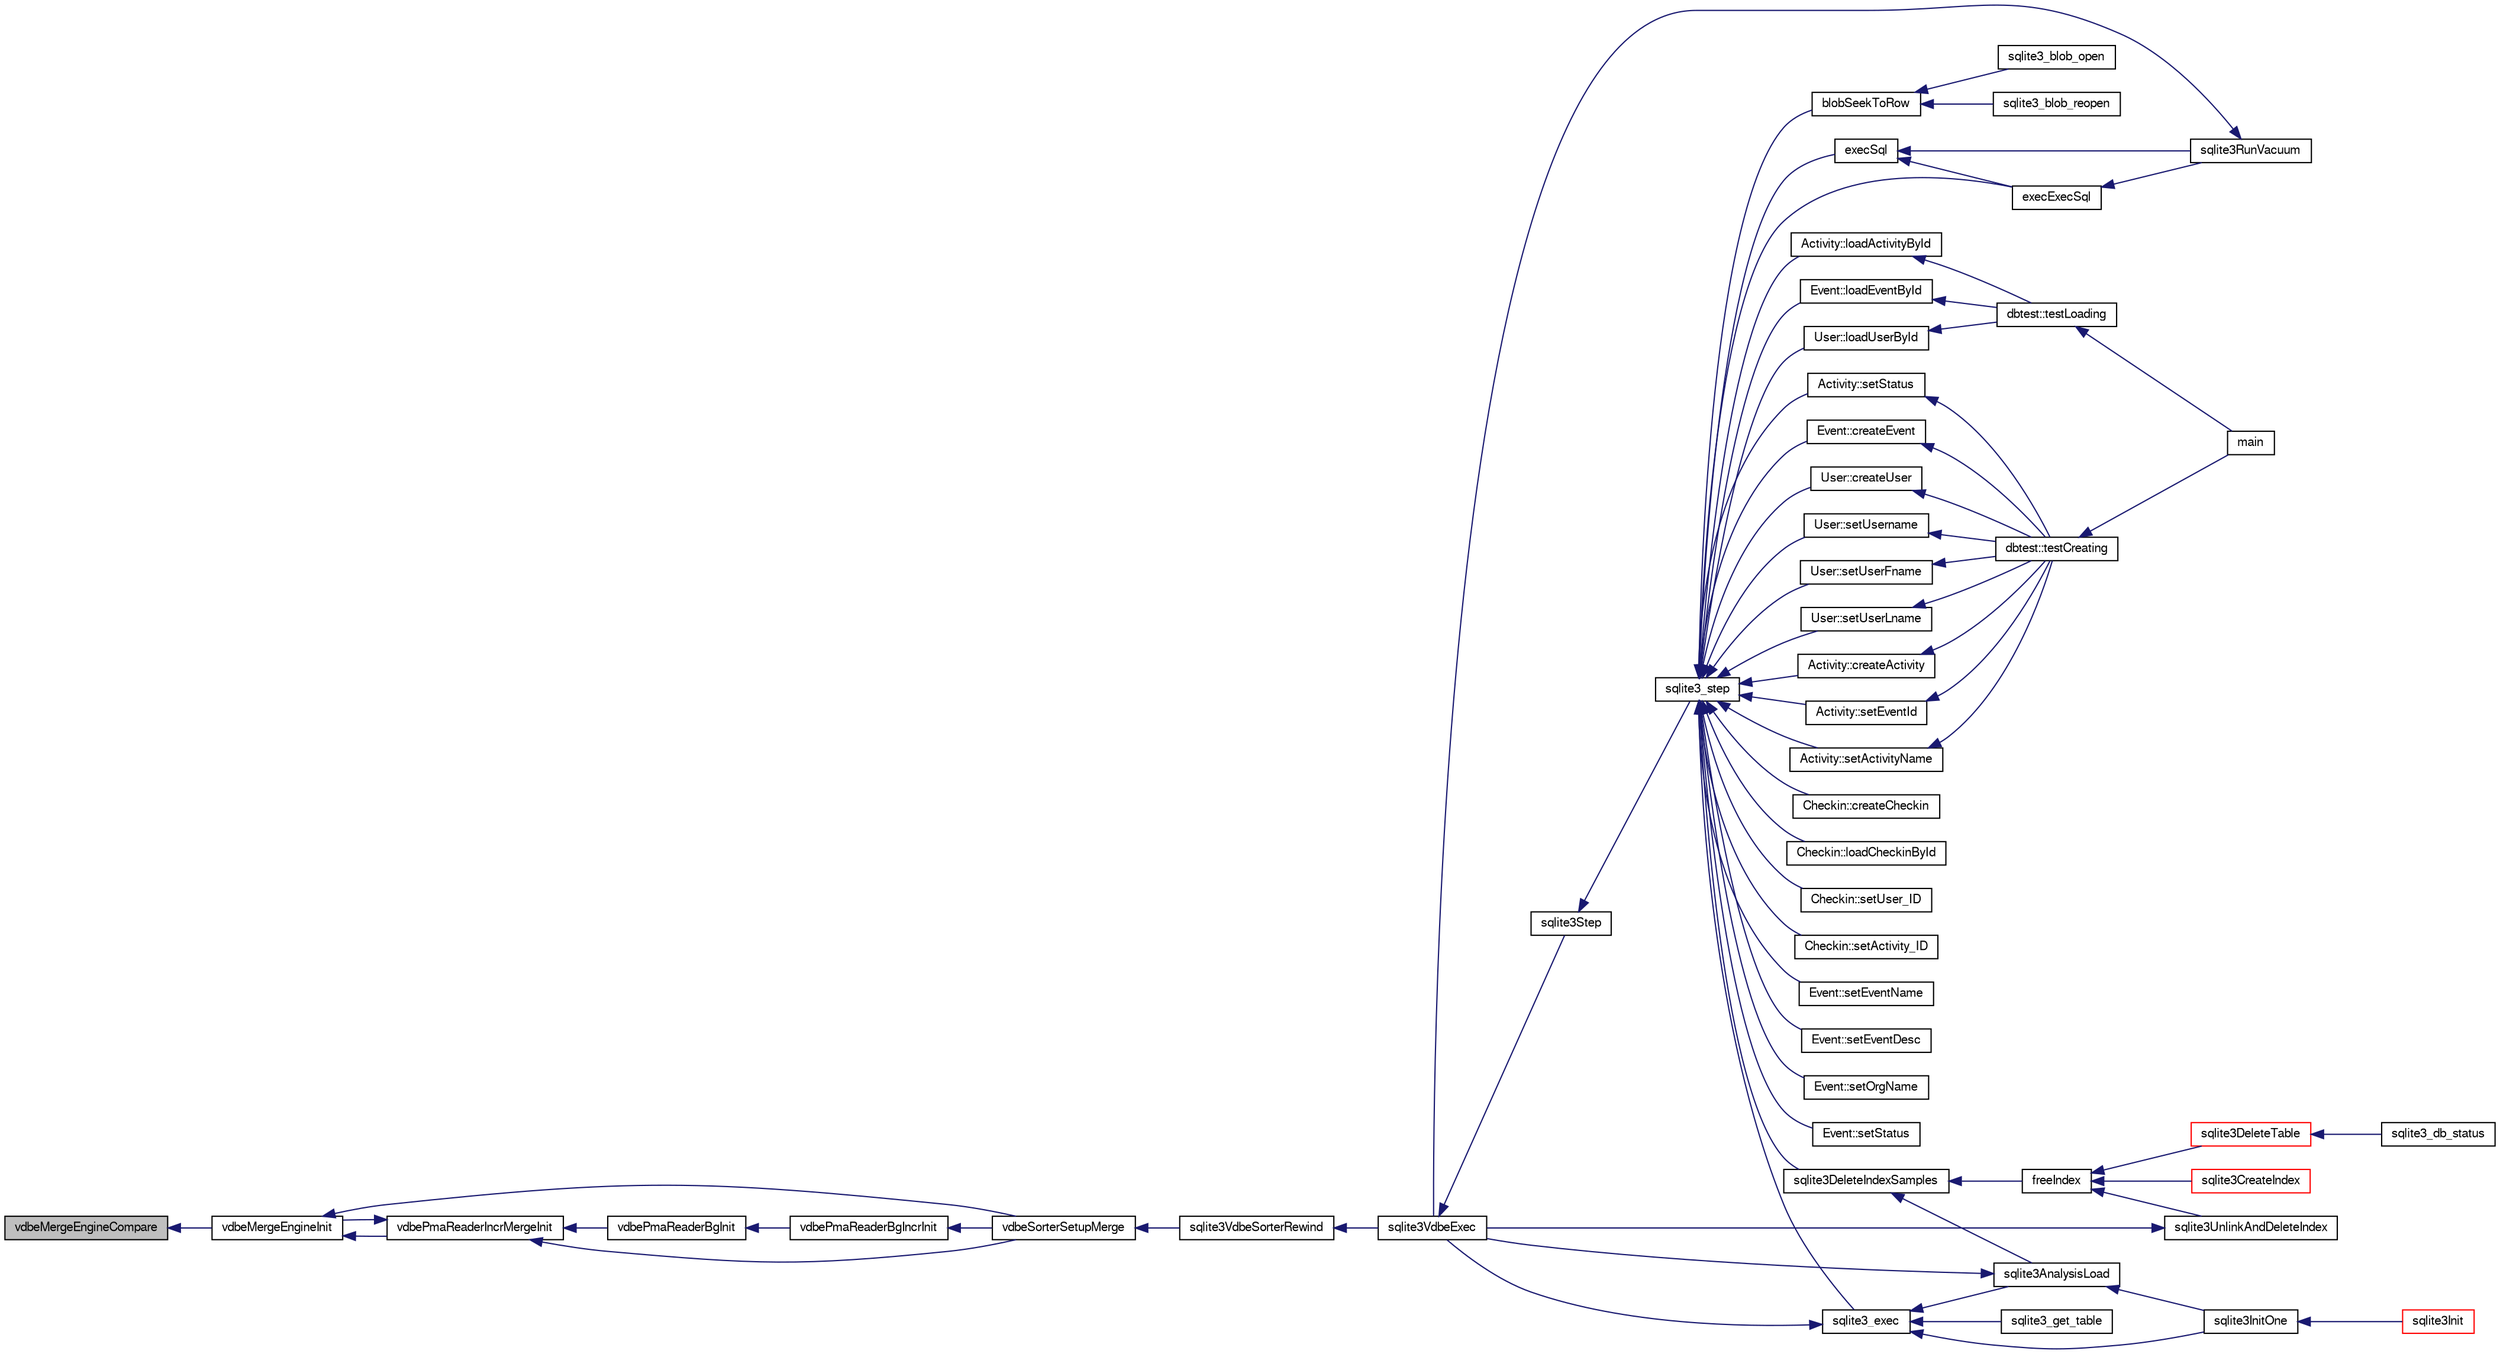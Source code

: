 digraph "vdbeMergeEngineCompare"
{
  edge [fontname="FreeSans",fontsize="10",labelfontname="FreeSans",labelfontsize="10"];
  node [fontname="FreeSans",fontsize="10",shape=record];
  rankdir="LR";
  Node867421 [label="vdbeMergeEngineCompare",height=0.2,width=0.4,color="black", fillcolor="grey75", style="filled", fontcolor="black"];
  Node867421 -> Node867422 [dir="back",color="midnightblue",fontsize="10",style="solid",fontname="FreeSans"];
  Node867422 [label="vdbeMergeEngineInit",height=0.2,width=0.4,color="black", fillcolor="white", style="filled",URL="$sqlite3_8c.html#aa3c8bfc9bbc60c4bc1402369750c8c1f"];
  Node867422 -> Node867423 [dir="back",color="midnightblue",fontsize="10",style="solid",fontname="FreeSans"];
  Node867423 [label="vdbePmaReaderIncrMergeInit",height=0.2,width=0.4,color="black", fillcolor="white", style="filled",URL="$sqlite3_8c.html#a8174970251c49119bb287029eb1d3aed"];
  Node867423 -> Node867422 [dir="back",color="midnightblue",fontsize="10",style="solid",fontname="FreeSans"];
  Node867423 -> Node867424 [dir="back",color="midnightblue",fontsize="10",style="solid",fontname="FreeSans"];
  Node867424 [label="vdbePmaReaderBgInit",height=0.2,width=0.4,color="black", fillcolor="white", style="filled",URL="$sqlite3_8c.html#a9b5ba54e987dd6921fce57849ada7006"];
  Node867424 -> Node867425 [dir="back",color="midnightblue",fontsize="10",style="solid",fontname="FreeSans"];
  Node867425 [label="vdbePmaReaderBgIncrInit",height=0.2,width=0.4,color="black", fillcolor="white", style="filled",URL="$sqlite3_8c.html#a6af1891e09d9b5c7fc9fa201cf96d9ab"];
  Node867425 -> Node867426 [dir="back",color="midnightblue",fontsize="10",style="solid",fontname="FreeSans"];
  Node867426 [label="vdbeSorterSetupMerge",height=0.2,width=0.4,color="black", fillcolor="white", style="filled",URL="$sqlite3_8c.html#a82088507aafeedcc04af031f7ea0bbd8"];
  Node867426 -> Node867427 [dir="back",color="midnightblue",fontsize="10",style="solid",fontname="FreeSans"];
  Node867427 [label="sqlite3VdbeSorterRewind",height=0.2,width=0.4,color="black", fillcolor="white", style="filled",URL="$sqlite3_8c.html#a31677d178ebf96ee6034a05660e1f4bf"];
  Node867427 -> Node867428 [dir="back",color="midnightblue",fontsize="10",style="solid",fontname="FreeSans"];
  Node867428 [label="sqlite3VdbeExec",height=0.2,width=0.4,color="black", fillcolor="white", style="filled",URL="$sqlite3_8c.html#a8ce40a614bdc56719c4d642b1e4dfb21"];
  Node867428 -> Node867429 [dir="back",color="midnightblue",fontsize="10",style="solid",fontname="FreeSans"];
  Node867429 [label="sqlite3Step",height=0.2,width=0.4,color="black", fillcolor="white", style="filled",URL="$sqlite3_8c.html#a3f2872e873e2758a4beedad1d5113554"];
  Node867429 -> Node867430 [dir="back",color="midnightblue",fontsize="10",style="solid",fontname="FreeSans"];
  Node867430 [label="sqlite3_step",height=0.2,width=0.4,color="black", fillcolor="white", style="filled",URL="$sqlite3_8h.html#ac1e491ce36b7471eb28387f7d3c74334"];
  Node867430 -> Node867431 [dir="back",color="midnightblue",fontsize="10",style="solid",fontname="FreeSans"];
  Node867431 [label="Activity::createActivity",height=0.2,width=0.4,color="black", fillcolor="white", style="filled",URL="$classActivity.html#a813cc5e52c14ab49b39014c134e3425b"];
  Node867431 -> Node867432 [dir="back",color="midnightblue",fontsize="10",style="solid",fontname="FreeSans"];
  Node867432 [label="dbtest::testCreating",height=0.2,width=0.4,color="black", fillcolor="white", style="filled",URL="$classdbtest.html#a8193e88a7df657069c8a6bd09c8243b7"];
  Node867432 -> Node867433 [dir="back",color="midnightblue",fontsize="10",style="solid",fontname="FreeSans"];
  Node867433 [label="main",height=0.2,width=0.4,color="black", fillcolor="white", style="filled",URL="$test_8cpp.html#ae66f6b31b5ad750f1fe042a706a4e3d4"];
  Node867430 -> Node867434 [dir="back",color="midnightblue",fontsize="10",style="solid",fontname="FreeSans"];
  Node867434 [label="Activity::loadActivityById",height=0.2,width=0.4,color="black", fillcolor="white", style="filled",URL="$classActivity.html#abe4ffb4f08a47212ebf9013259d9e7fd"];
  Node867434 -> Node867435 [dir="back",color="midnightblue",fontsize="10",style="solid",fontname="FreeSans"];
  Node867435 [label="dbtest::testLoading",height=0.2,width=0.4,color="black", fillcolor="white", style="filled",URL="$classdbtest.html#a6f98d82a2c8e2b9040848763504ddae1"];
  Node867435 -> Node867433 [dir="back",color="midnightblue",fontsize="10",style="solid",fontname="FreeSans"];
  Node867430 -> Node867436 [dir="back",color="midnightblue",fontsize="10",style="solid",fontname="FreeSans"];
  Node867436 [label="Activity::setEventId",height=0.2,width=0.4,color="black", fillcolor="white", style="filled",URL="$classActivity.html#adb1d0fd0d08f473e068f0a4086bfa9ca"];
  Node867436 -> Node867432 [dir="back",color="midnightblue",fontsize="10",style="solid",fontname="FreeSans"];
  Node867430 -> Node867437 [dir="back",color="midnightblue",fontsize="10",style="solid",fontname="FreeSans"];
  Node867437 [label="Activity::setActivityName",height=0.2,width=0.4,color="black", fillcolor="white", style="filled",URL="$classActivity.html#a62dc3737b33915a36086f9dd26d16a81"];
  Node867437 -> Node867432 [dir="back",color="midnightblue",fontsize="10",style="solid",fontname="FreeSans"];
  Node867430 -> Node867438 [dir="back",color="midnightblue",fontsize="10",style="solid",fontname="FreeSans"];
  Node867438 [label="Activity::setStatus",height=0.2,width=0.4,color="black", fillcolor="white", style="filled",URL="$classActivity.html#af618135a7738f4d2a7ee147a8ef912ea"];
  Node867438 -> Node867432 [dir="back",color="midnightblue",fontsize="10",style="solid",fontname="FreeSans"];
  Node867430 -> Node867439 [dir="back",color="midnightblue",fontsize="10",style="solid",fontname="FreeSans"];
  Node867439 [label="Checkin::createCheckin",height=0.2,width=0.4,color="black", fillcolor="white", style="filled",URL="$classCheckin.html#a4e40acdf7fff0e607f6de4f24f3a163c"];
  Node867430 -> Node867440 [dir="back",color="midnightblue",fontsize="10",style="solid",fontname="FreeSans"];
  Node867440 [label="Checkin::loadCheckinById",height=0.2,width=0.4,color="black", fillcolor="white", style="filled",URL="$classCheckin.html#a3461f70ea6c68475225f2a07f78a21e0"];
  Node867430 -> Node867441 [dir="back",color="midnightblue",fontsize="10",style="solid",fontname="FreeSans"];
  Node867441 [label="Checkin::setUser_ID",height=0.2,width=0.4,color="black", fillcolor="white", style="filled",URL="$classCheckin.html#a76ab640f4f912876dbebf183db5359c6"];
  Node867430 -> Node867442 [dir="back",color="midnightblue",fontsize="10",style="solid",fontname="FreeSans"];
  Node867442 [label="Checkin::setActivity_ID",height=0.2,width=0.4,color="black", fillcolor="white", style="filled",URL="$classCheckin.html#ab2ff3ec2604ec73a42af25874a00b232"];
  Node867430 -> Node867443 [dir="back",color="midnightblue",fontsize="10",style="solid",fontname="FreeSans"];
  Node867443 [label="Event::createEvent",height=0.2,width=0.4,color="black", fillcolor="white", style="filled",URL="$classEvent.html#a77adb9f4a46ffb32c2d931f0691f5903"];
  Node867443 -> Node867432 [dir="back",color="midnightblue",fontsize="10",style="solid",fontname="FreeSans"];
  Node867430 -> Node867444 [dir="back",color="midnightblue",fontsize="10",style="solid",fontname="FreeSans"];
  Node867444 [label="Event::loadEventById",height=0.2,width=0.4,color="black", fillcolor="white", style="filled",URL="$classEvent.html#afa66cea33f722dbeecb69cc98fdea055"];
  Node867444 -> Node867435 [dir="back",color="midnightblue",fontsize="10",style="solid",fontname="FreeSans"];
  Node867430 -> Node867445 [dir="back",color="midnightblue",fontsize="10",style="solid",fontname="FreeSans"];
  Node867445 [label="Event::setEventName",height=0.2,width=0.4,color="black", fillcolor="white", style="filled",URL="$classEvent.html#a10596b6ca077df05184e30d62b08729d"];
  Node867430 -> Node867446 [dir="back",color="midnightblue",fontsize="10",style="solid",fontname="FreeSans"];
  Node867446 [label="Event::setEventDesc",height=0.2,width=0.4,color="black", fillcolor="white", style="filled",URL="$classEvent.html#ae36b8377dcae792f1c5c4726024c981b"];
  Node867430 -> Node867447 [dir="back",color="midnightblue",fontsize="10",style="solid",fontname="FreeSans"];
  Node867447 [label="Event::setOrgName",height=0.2,width=0.4,color="black", fillcolor="white", style="filled",URL="$classEvent.html#a19aac0f776bd764563a54977656cf680"];
  Node867430 -> Node867448 [dir="back",color="midnightblue",fontsize="10",style="solid",fontname="FreeSans"];
  Node867448 [label="Event::setStatus",height=0.2,width=0.4,color="black", fillcolor="white", style="filled",URL="$classEvent.html#ab0a6b9285af0f4172eb841e2b80f8972"];
  Node867430 -> Node867449 [dir="back",color="midnightblue",fontsize="10",style="solid",fontname="FreeSans"];
  Node867449 [label="blobSeekToRow",height=0.2,width=0.4,color="black", fillcolor="white", style="filled",URL="$sqlite3_8c.html#afff57e13332b98c8a44a7cebe38962ab"];
  Node867449 -> Node867450 [dir="back",color="midnightblue",fontsize="10",style="solid",fontname="FreeSans"];
  Node867450 [label="sqlite3_blob_open",height=0.2,width=0.4,color="black", fillcolor="white", style="filled",URL="$sqlite3_8h.html#adb8ad839a5bdd62a43785132bc7dd518"];
  Node867449 -> Node867451 [dir="back",color="midnightblue",fontsize="10",style="solid",fontname="FreeSans"];
  Node867451 [label="sqlite3_blob_reopen",height=0.2,width=0.4,color="black", fillcolor="white", style="filled",URL="$sqlite3_8h.html#abc77c24fdc0150138490359a94360f7e"];
  Node867430 -> Node867452 [dir="back",color="midnightblue",fontsize="10",style="solid",fontname="FreeSans"];
  Node867452 [label="sqlite3DeleteIndexSamples",height=0.2,width=0.4,color="black", fillcolor="white", style="filled",URL="$sqlite3_8c.html#aaeda0302fbf61397ec009f65bed047ef"];
  Node867452 -> Node867453 [dir="back",color="midnightblue",fontsize="10",style="solid",fontname="FreeSans"];
  Node867453 [label="sqlite3AnalysisLoad",height=0.2,width=0.4,color="black", fillcolor="white", style="filled",URL="$sqlite3_8c.html#a48a2301c27e1d3d68708b9b8761b5a01"];
  Node867453 -> Node867428 [dir="back",color="midnightblue",fontsize="10",style="solid",fontname="FreeSans"];
  Node867453 -> Node867454 [dir="back",color="midnightblue",fontsize="10",style="solid",fontname="FreeSans"];
  Node867454 [label="sqlite3InitOne",height=0.2,width=0.4,color="black", fillcolor="white", style="filled",URL="$sqlite3_8c.html#ac4318b25df65269906b0379251fe9b85"];
  Node867454 -> Node867455 [dir="back",color="midnightblue",fontsize="10",style="solid",fontname="FreeSans"];
  Node867455 [label="sqlite3Init",height=0.2,width=0.4,color="red", fillcolor="white", style="filled",URL="$sqlite3_8c.html#aed74e3dc765631a833f522f425ff5a48"];
  Node867452 -> Node867555 [dir="back",color="midnightblue",fontsize="10",style="solid",fontname="FreeSans"];
  Node867555 [label="freeIndex",height=0.2,width=0.4,color="black", fillcolor="white", style="filled",URL="$sqlite3_8c.html#a00907c99c18d5bcb9d0b38c077146c31"];
  Node867555 -> Node867556 [dir="back",color="midnightblue",fontsize="10",style="solid",fontname="FreeSans"];
  Node867556 [label="sqlite3UnlinkAndDeleteIndex",height=0.2,width=0.4,color="black", fillcolor="white", style="filled",URL="$sqlite3_8c.html#a889f2dcb438c56db37a6d61e9f25e244"];
  Node867556 -> Node867428 [dir="back",color="midnightblue",fontsize="10",style="solid",fontname="FreeSans"];
  Node867555 -> Node867557 [dir="back",color="midnightblue",fontsize="10",style="solid",fontname="FreeSans"];
  Node867557 [label="sqlite3DeleteTable",height=0.2,width=0.4,color="red", fillcolor="white", style="filled",URL="$sqlite3_8c.html#a7fd3d507375a381a3807f92735318973"];
  Node867557 -> Node867558 [dir="back",color="midnightblue",fontsize="10",style="solid",fontname="FreeSans"];
  Node867558 [label="sqlite3_db_status",height=0.2,width=0.4,color="black", fillcolor="white", style="filled",URL="$sqlite3_8h.html#ab64e8333313ee2e44116842711818940"];
  Node867555 -> Node867467 [dir="back",color="midnightblue",fontsize="10",style="solid",fontname="FreeSans"];
  Node867467 [label="sqlite3CreateIndex",height=0.2,width=0.4,color="red", fillcolor="white", style="filled",URL="$sqlite3_8c.html#a8dbe5e590ab6c58a8c45f34f7c81e825"];
  Node867430 -> Node867621 [dir="back",color="midnightblue",fontsize="10",style="solid",fontname="FreeSans"];
  Node867621 [label="sqlite3_exec",height=0.2,width=0.4,color="black", fillcolor="white", style="filled",URL="$sqlite3_8h.html#a97487ec8150e0bcc8fa392ab8f0e24db"];
  Node867621 -> Node867428 [dir="back",color="midnightblue",fontsize="10",style="solid",fontname="FreeSans"];
  Node867621 -> Node867453 [dir="back",color="midnightblue",fontsize="10",style="solid",fontname="FreeSans"];
  Node867621 -> Node867454 [dir="back",color="midnightblue",fontsize="10",style="solid",fontname="FreeSans"];
  Node867621 -> Node867622 [dir="back",color="midnightblue",fontsize="10",style="solid",fontname="FreeSans"];
  Node867622 [label="sqlite3_get_table",height=0.2,width=0.4,color="black", fillcolor="white", style="filled",URL="$sqlite3_8h.html#a5effeac4e12df57beaa35c5be1f61579"];
  Node867430 -> Node867612 [dir="back",color="midnightblue",fontsize="10",style="solid",fontname="FreeSans"];
  Node867612 [label="execSql",height=0.2,width=0.4,color="black", fillcolor="white", style="filled",URL="$sqlite3_8c.html#a7d16651b98a110662f4c265eff0246cb"];
  Node867612 -> Node867613 [dir="back",color="midnightblue",fontsize="10",style="solid",fontname="FreeSans"];
  Node867613 [label="execExecSql",height=0.2,width=0.4,color="black", fillcolor="white", style="filled",URL="$sqlite3_8c.html#ac1be09a6c047f21133d16378d301e0d4"];
  Node867613 -> Node867614 [dir="back",color="midnightblue",fontsize="10",style="solid",fontname="FreeSans"];
  Node867614 [label="sqlite3RunVacuum",height=0.2,width=0.4,color="black", fillcolor="white", style="filled",URL="$sqlite3_8c.html#a5e83ddc7b3e7e8e79ad5d1fc92de1d2f"];
  Node867614 -> Node867428 [dir="back",color="midnightblue",fontsize="10",style="solid",fontname="FreeSans"];
  Node867612 -> Node867614 [dir="back",color="midnightblue",fontsize="10",style="solid",fontname="FreeSans"];
  Node867430 -> Node867613 [dir="back",color="midnightblue",fontsize="10",style="solid",fontname="FreeSans"];
  Node867430 -> Node867615 [dir="back",color="midnightblue",fontsize="10",style="solid",fontname="FreeSans"];
  Node867615 [label="User::createUser",height=0.2,width=0.4,color="black", fillcolor="white", style="filled",URL="$classUser.html#a22ed673939e8cc0a136130b809bba513"];
  Node867615 -> Node867432 [dir="back",color="midnightblue",fontsize="10",style="solid",fontname="FreeSans"];
  Node867430 -> Node867616 [dir="back",color="midnightblue",fontsize="10",style="solid",fontname="FreeSans"];
  Node867616 [label="User::loadUserById",height=0.2,width=0.4,color="black", fillcolor="white", style="filled",URL="$classUser.html#a863377665b7fb83c5547dcf9727f5092"];
  Node867616 -> Node867435 [dir="back",color="midnightblue",fontsize="10",style="solid",fontname="FreeSans"];
  Node867430 -> Node867617 [dir="back",color="midnightblue",fontsize="10",style="solid",fontname="FreeSans"];
  Node867617 [label="User::setUsername",height=0.2,width=0.4,color="black", fillcolor="white", style="filled",URL="$classUser.html#aa0497022a136cb78de785b0a39ae60b1"];
  Node867617 -> Node867432 [dir="back",color="midnightblue",fontsize="10",style="solid",fontname="FreeSans"];
  Node867430 -> Node867618 [dir="back",color="midnightblue",fontsize="10",style="solid",fontname="FreeSans"];
  Node867618 [label="User::setUserFname",height=0.2,width=0.4,color="black", fillcolor="white", style="filled",URL="$classUser.html#a72657eb55cd0ca437b4841a43f19912f"];
  Node867618 -> Node867432 [dir="back",color="midnightblue",fontsize="10",style="solid",fontname="FreeSans"];
  Node867430 -> Node867619 [dir="back",color="midnightblue",fontsize="10",style="solid",fontname="FreeSans"];
  Node867619 [label="User::setUserLname",height=0.2,width=0.4,color="black", fillcolor="white", style="filled",URL="$classUser.html#aa25973387e5afe1aa6f60dd6545e33b5"];
  Node867619 -> Node867432 [dir="back",color="midnightblue",fontsize="10",style="solid",fontname="FreeSans"];
  Node867423 -> Node867426 [dir="back",color="midnightblue",fontsize="10",style="solid",fontname="FreeSans"];
  Node867422 -> Node867426 [dir="back",color="midnightblue",fontsize="10",style="solid",fontname="FreeSans"];
}
